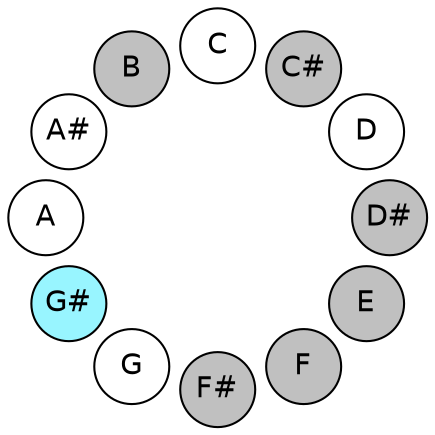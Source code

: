 
graph {

layout = circo;
mindist = .1

node [shape = circle, fontname = Helvetica, margin = 0, style = filled]
edge [style=invis]

subgraph 1 {
	"E" -- "F" -- "F#" -- "G" -- "G#" -- "A" -- "A#" -- "B" -- "C" -- "C#" -- "D" -- "D#" -- "E"
}

"C" [fillcolor = white];
"C#" [fillcolor = gray];
"D" [fillcolor = white];
"D#" [fillcolor = gray];
"E" [fillcolor = gray];
"F" [fillcolor = gray];
"F#" [fillcolor = gray];
"G" [fillcolor = white];
"G#" [fillcolor = cadetblue1];
"A" [fillcolor = white];
"A#" [fillcolor = white];
"B" [fillcolor = gray];
}
